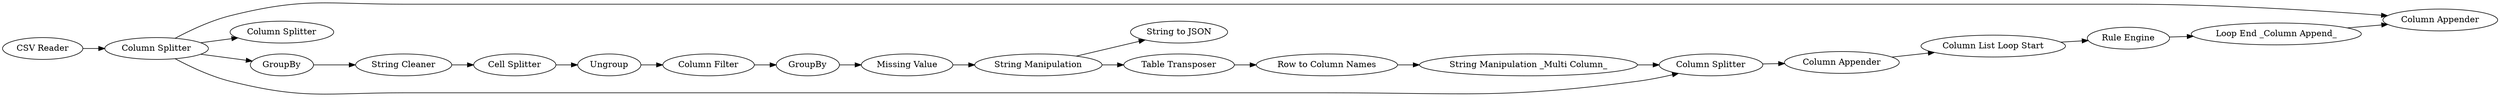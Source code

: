 digraph {
	"6021396626921531697_9" [label="Cell Splitter"]
	"6021396626921531697_5" [label="Column Splitter"]
	"6021396626921531697_19" [label="String Manipulation _Multi Column_"]
	"6021396626921531697_16" [label="String to JSON"]
	"-5714835476878512064_30" [label="Loop End _Column Append_"]
	"6021396626921531697_31" [label="Column Appender"]
	"6021396626921531697_23" [label="Column Splitter"]
	"-5714835476878512064_28" [label="Rule Engine"]
	"-5714835476878512064_29" [label="Column List Loop Start"]
	"6021396626921531697_12" [label=GroupBy]
	"6021396626921531697_18" [label="CSV Reader"]
	"6021396626921531697_8" [label=GroupBy]
	"6021396626921531697_17" [label="String Manipulation"]
	"6021396626921531697_22" [label="Row to Column Names"]
	"6021396626921531697_11" [label="Column Filter"]
	"6021396626921531697_10" [label="String Cleaner"]
	"6021396626921531697_13" [label="Missing Value"]
	"-5714835476878512064_25" [label="Column Appender"]
	"-5714835476878512064_32" [label="Column Splitter"]
	"6021396626921531697_20" [label="Table Transposer"]
	"6021396626921531697_7" [label=Ungroup]
	"6021396626921531697_12" -> "6021396626921531697_13"
	"-5714835476878512064_32" -> "-5714835476878512064_25"
	"6021396626921531697_9" -> "6021396626921531697_7"
	"6021396626921531697_5" -> "6021396626921531697_23"
	"6021396626921531697_5" -> "6021396626921531697_8"
	"6021396626921531697_18" -> "6021396626921531697_5"
	"6021396626921531697_10" -> "6021396626921531697_9"
	"6021396626921531697_8" -> "6021396626921531697_10"
	"6021396626921531697_5" -> "-5714835476878512064_32"
	"6021396626921531697_22" -> "6021396626921531697_19"
	"-5714835476878512064_28" -> "-5714835476878512064_30"
	"6021396626921531697_17" -> "6021396626921531697_20"
	"6021396626921531697_11" -> "6021396626921531697_12"
	"-5714835476878512064_30" -> "6021396626921531697_31"
	"6021396626921531697_20" -> "6021396626921531697_22"
	"-5714835476878512064_29" -> "-5714835476878512064_28"
	"6021396626921531697_13" -> "6021396626921531697_17"
	"6021396626921531697_17" -> "6021396626921531697_16"
	"-5714835476878512064_25" -> "-5714835476878512064_29"
	"6021396626921531697_5" -> "6021396626921531697_31"
	"6021396626921531697_7" -> "6021396626921531697_11"
	"6021396626921531697_19" -> "-5714835476878512064_32"
	rankdir=LR
}

